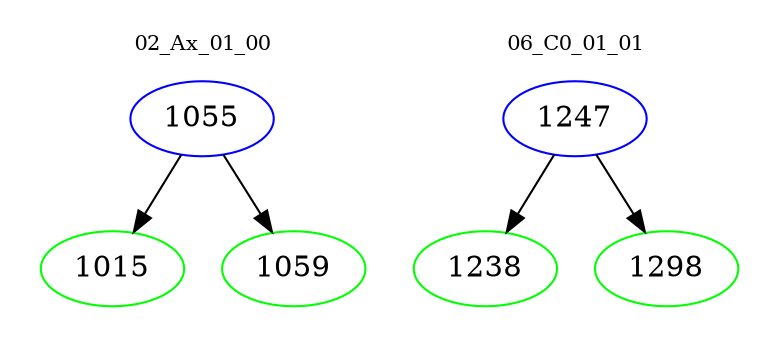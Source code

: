 digraph{
subgraph cluster_0 {
color = white
label = "02_Ax_01_00";
fontsize=10;
T0_1055 [label="1055", color="blue"]
T0_1055 -> T0_1015 [color="black"]
T0_1015 [label="1015", color="green"]
T0_1055 -> T0_1059 [color="black"]
T0_1059 [label="1059", color="green"]
}
subgraph cluster_1 {
color = white
label = "06_C0_01_01";
fontsize=10;
T1_1247 [label="1247", color="blue"]
T1_1247 -> T1_1238 [color="black"]
T1_1238 [label="1238", color="green"]
T1_1247 -> T1_1298 [color="black"]
T1_1298 [label="1298", color="green"]
}
}
